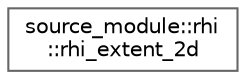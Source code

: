 digraph "类继承关系图"
{
 // LATEX_PDF_SIZE
  bgcolor="transparent";
  edge [fontname=Helvetica,fontsize=10,labelfontname=Helvetica,labelfontsize=10];
  node [fontname=Helvetica,fontsize=10,shape=box,height=0.2,width=0.4];
  rankdir="LR";
  Node0 [id="Node000000",label="source_module::rhi\l::rhi_extent_2d",height=0.2,width=0.4,color="grey40", fillcolor="white", style="filled",URL="$structsource__module_1_1rhi_1_1rhi__extent__2d.html",tooltip=" "];
}
